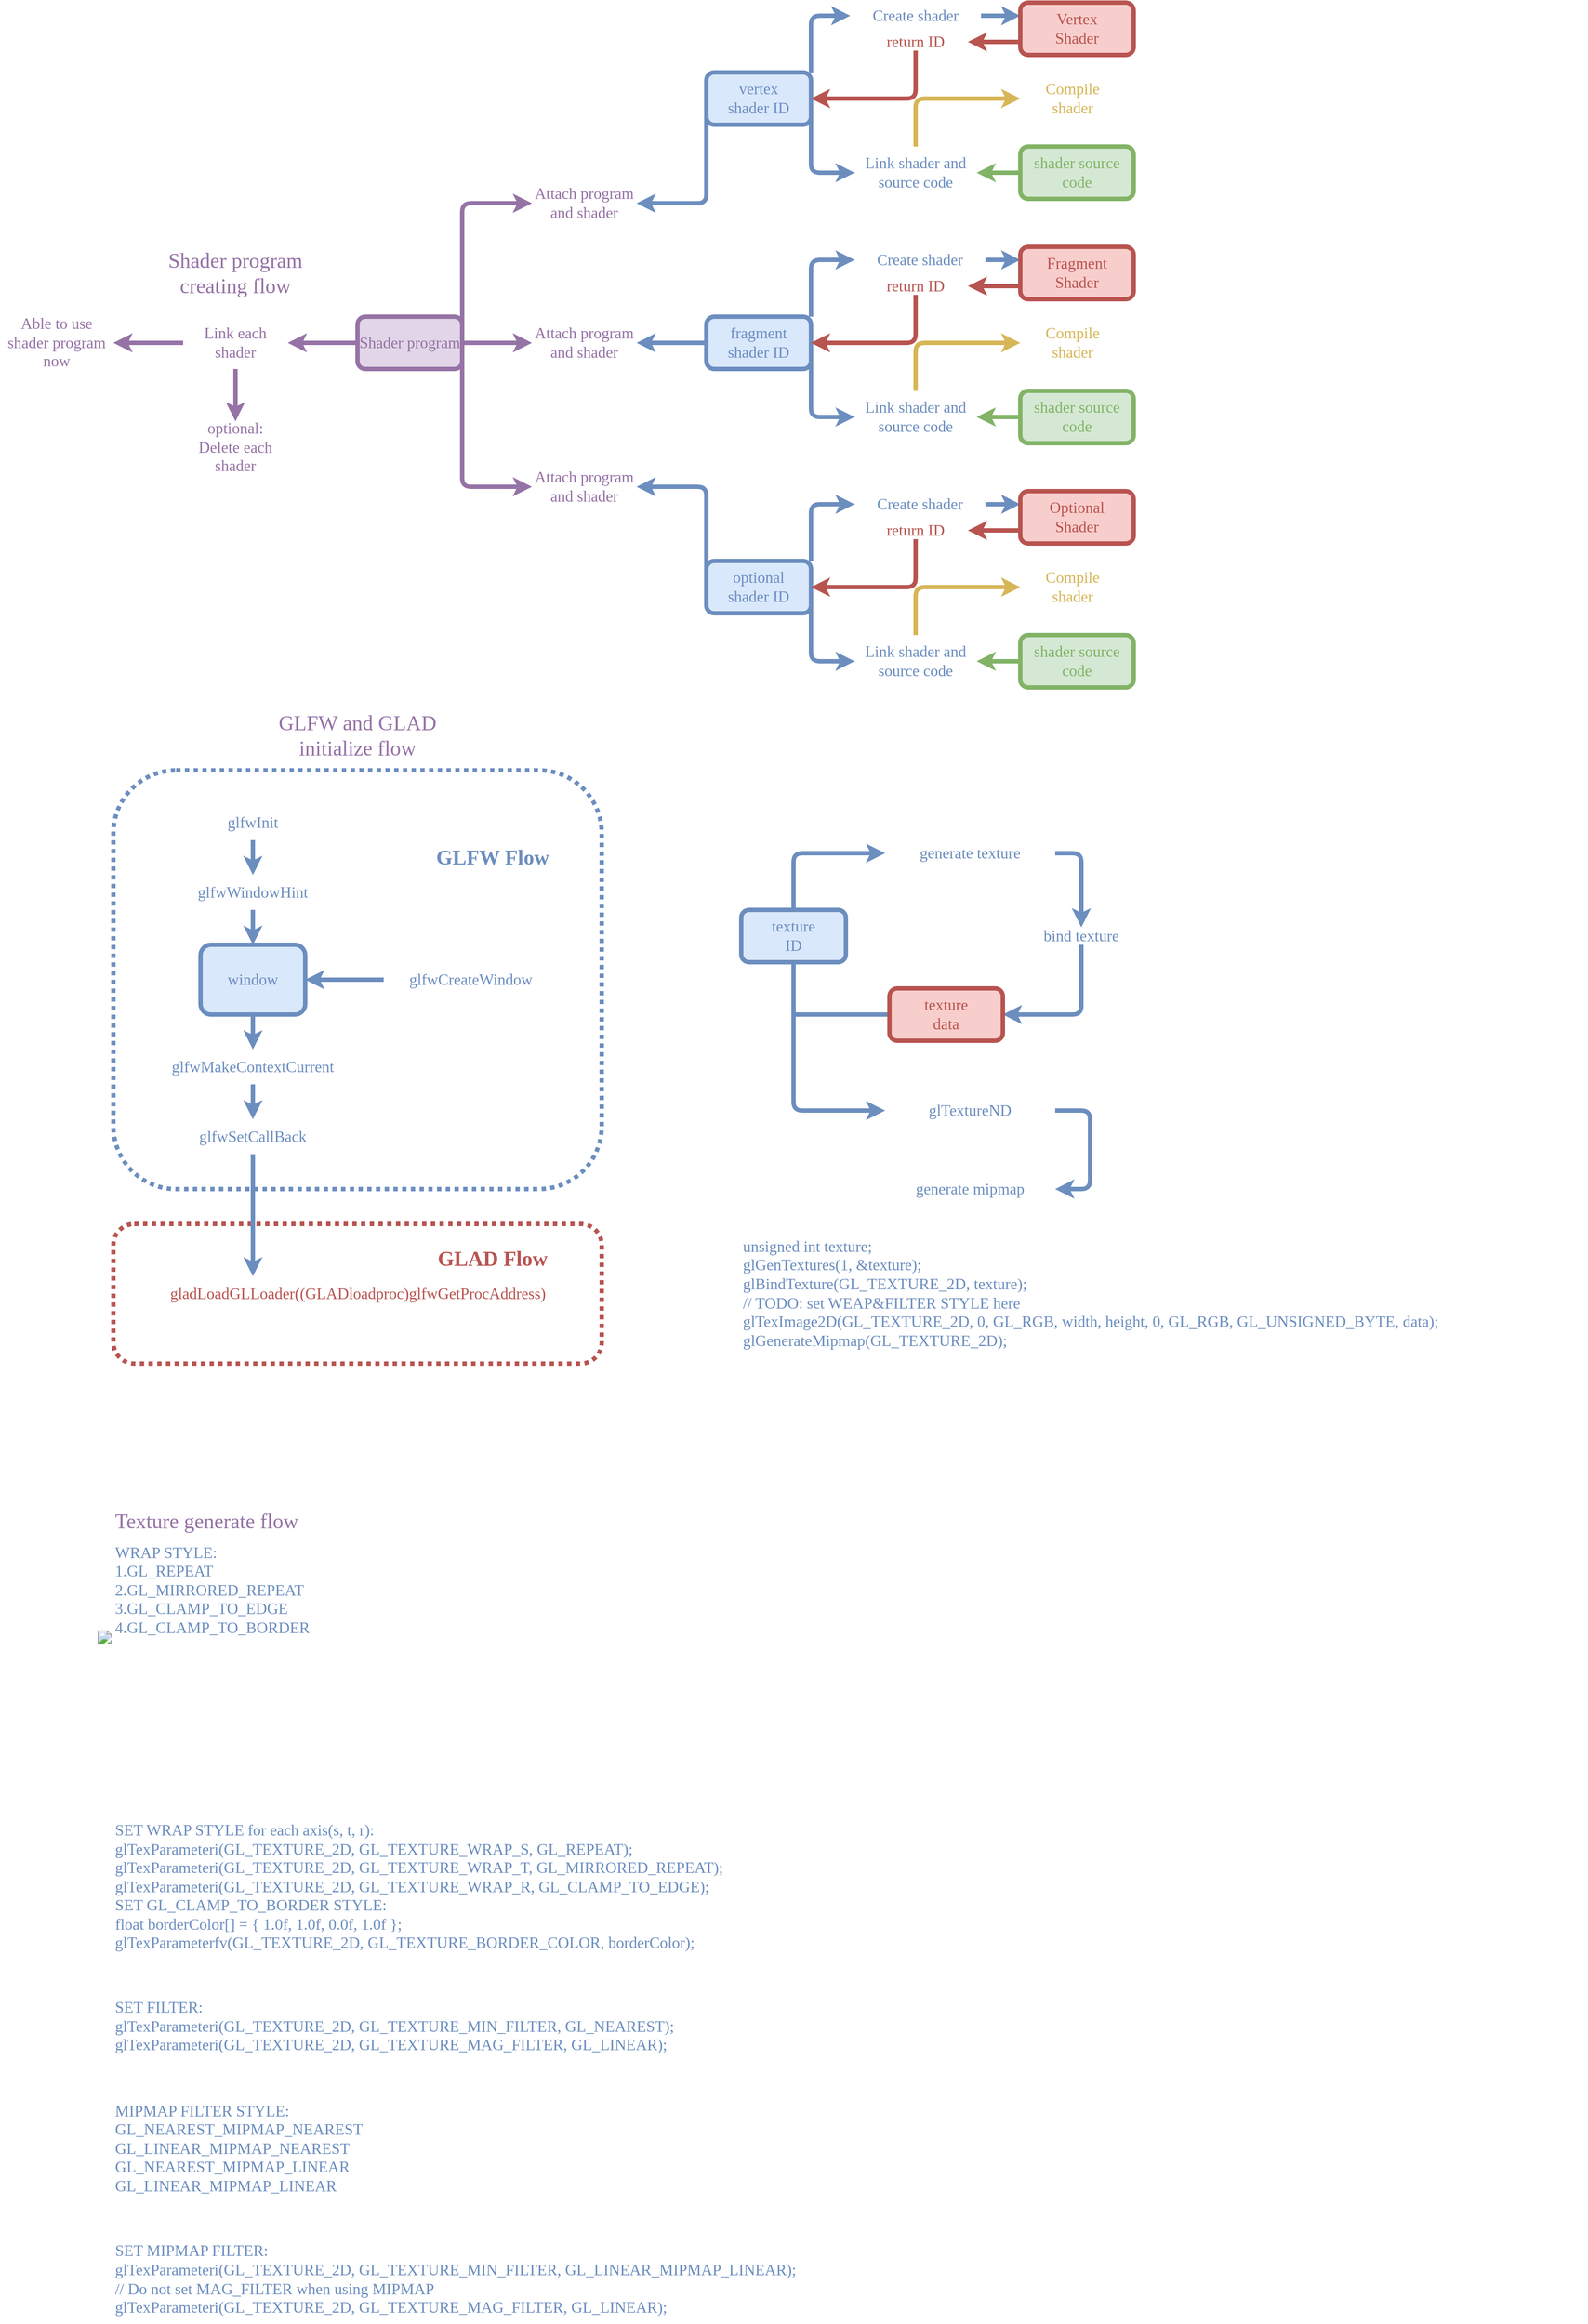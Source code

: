 <mxfile version="14.1.8" type="device" pages="2"><diagram id="wqdgElduQ7rS__PoLov_" name="第 1 页"><mxGraphModel dx="4051" dy="1831" grid="1" gridSize="10" guides="1" tooltips="1" connect="1" arrows="1" fold="1" page="0" pageScale="1" pageWidth="1169" pageHeight="827" math="0" shadow="0"><root><mxCell id="0"/><mxCell id="1" parent="0"/><mxCell id="lEQAUsUgjl5tojR9f2Hk-1" value="&lt;div&gt;&lt;span style=&quot;color: rgb(108 , 142 , 191) ; font-family: &amp;#34;lucida console&amp;#34; ; font-size: 18px&quot;&gt;WRAP STYLE:&lt;/span&gt;&lt;/div&gt;&lt;div&gt;&lt;span style=&quot;color: rgb(108 , 142 , 191) ; font-family: &amp;#34;lucida console&amp;#34; ; font-size: 18px&quot;&gt;1.GL_REPEAT&lt;/span&gt;&lt;/div&gt;&lt;div&gt;&lt;span style=&quot;color: rgb(108 , 142 , 191) ; font-family: &amp;#34;lucida console&amp;#34; ; font-size: 18px&quot;&gt;2.GL_MIRRORED_REPEAT&lt;/span&gt;&lt;/div&gt;&lt;div&gt;&lt;span style=&quot;color: rgb(108 , 142 , 191) ; font-family: &amp;#34;lucida console&amp;#34; ; font-size: 18px&quot;&gt;3.GL_CLAMP_TO_EDGE&lt;/span&gt;&lt;/div&gt;&lt;div&gt;&lt;span style=&quot;color: rgb(108 , 142 , 191) ; font-family: &amp;#34;lucida console&amp;#34; ; font-size: 18px&quot;&gt;4.GL_CLAMP_TO_BORDER&lt;/span&gt;&lt;/div&gt;" style="text;html=1;strokeColor=none;fillColor=none;align=left;verticalAlign=middle;whiteSpace=wrap;rounded=0;" parent="1" vertex="1"><mxGeometry x="-120" y="2080" width="440" height="120" as="geometry"/></mxCell><mxCell id="lEQAUsUgjl5tojR9f2Hk-5" value="&#10;&#10;&lt;img src=&quot;https://learnopengl-cn.github.io/img/01/06/texture_wrapping.png&quot;&gt;&#10;&#10;" style="text;whiteSpace=wrap;html=1;" parent="1" vertex="1"><mxGeometry x="-140" y="2150" height="10" as="geometry"/></mxCell><mxCell id="lEQAUsUgjl5tojR9f2Hk-6" value="&lt;span style=&quot;color: rgb(150 , 115 , 166) ; font-family: &amp;#34;lucida console&amp;#34; ; font-size: 24px ; font-style: normal ; font-weight: 400 ; letter-spacing: normal ; text-align: center ; text-indent: 0px ; text-transform: none ; word-spacing: 0px ; background-color: rgb(255 , 255 , 255) ; display: inline ; float: none&quot;&gt;Texture generate flow&lt;/span&gt;" style="text;whiteSpace=wrap;html=1;" parent="1" vertex="1"><mxGeometry x="-120" y="2040" width="320" height="30" as="geometry"/></mxCell><mxCell id="lEQAUsUgjl5tojR9f2Hk-7" value="&lt;div style=&quot;font-size: 18px&quot;&gt;&lt;span style=&quot;font-family: &amp;#34;lucida console&amp;#34;&quot;&gt;&lt;font color=&quot;#6c8ebf&quot; style=&quot;font-size: 18px&quot;&gt;SET WRAP STYLE for each axis(s, t, r):&lt;/font&gt;&lt;/span&gt;&lt;/div&gt;&lt;div style=&quot;font-size: 18px&quot;&gt;&lt;div style=&quot;font-size: 18px&quot;&gt;&lt;font face=&quot;Lucida Console&quot; color=&quot;#6c8ebf&quot; style=&quot;font-size: 18px&quot;&gt;glTexParameteri(GL_TEXTURE_2D, GL_TEXTURE_WRAP_S, GL_REPEAT);&lt;/font&gt;&lt;/div&gt;&lt;div style=&quot;font-size: 18px&quot;&gt;&lt;font face=&quot;Lucida Console&quot; color=&quot;#6c8ebf&quot; style=&quot;font-size: 18px&quot;&gt;glTexParameteri(GL_TEXTURE_2D, GL_TEXTURE_WRAP_T, GL_MIRRORED_REPEAT);&lt;/font&gt;&lt;/div&gt;&lt;div style=&quot;font-size: 18px&quot;&gt;&lt;font color=&quot;#6c8ebf&quot;&gt;&lt;span style=&quot;font-family: &amp;#34;lucida console&amp;#34;&quot;&gt;glTexParameteri(GL_TEXTURE_2D, GL_TEXTURE_WRAP_R, GL_CLAMP_TO_EDGE);&lt;/span&gt;&lt;font face=&quot;Lucida Console&quot; style=&quot;font-size: 18px&quot;&gt;&lt;br&gt;&lt;/font&gt;&lt;/font&gt;&lt;/div&gt;&lt;div style=&quot;font-size: 18px&quot;&gt;&lt;span style=&quot;color: rgb(108 , 142 , 191) ; font-family: &amp;#34;lucida console&amp;#34;&quot;&gt;SET GL_CLAMP_TO_BORDER STYLE:&lt;/span&gt;&lt;br&gt;&lt;/div&gt;&lt;div&gt;&lt;div&gt;&lt;font face=&quot;Lucida Console&quot; color=&quot;#6c8ebf&quot; style=&quot;font-size: 18px&quot;&gt;&lt;span&gt;float borderColor[] = { 1.0f, 1.0f, 0.0f, 1.0f };&lt;/span&gt;&lt;/font&gt;&lt;/div&gt;&lt;div&gt;&lt;font face=&quot;Lucida Console&quot; color=&quot;#6c8ebf&quot; style=&quot;font-size: 18px&quot;&gt;&lt;span&gt;glTexParameterfv(GL_TEXTURE_2D, GL_TEXTURE_BORDER_COLOR, borderColor);&lt;/span&gt;&lt;/font&gt;&lt;/div&gt;&lt;/div&gt;&lt;/div&gt;" style="text;html=1;strokeColor=none;fillColor=none;align=left;verticalAlign=middle;whiteSpace=wrap;rounded=0;" parent="1" vertex="1"><mxGeometry x="-120" y="2400" width="770" height="160" as="geometry"/></mxCell><mxCell id="1eFQhoKQDROVVz2y5JsX-2" value="&lt;div&gt;&lt;font color=&quot;#6c8ebf&quot; face=&quot;lucida console&quot;&gt;&lt;span style=&quot;font-size: 18px&quot;&gt;SET FILTER:&lt;/span&gt;&lt;/font&gt;&lt;/div&gt;&lt;div&gt;&lt;font color=&quot;#6c8ebf&quot; face=&quot;lucida console&quot;&gt;&lt;span style=&quot;font-size: 18px&quot;&gt;glTexParameteri(GL_TEXTURE_2D, GL_TEXTURE_MIN_FILTER, GL_NEAREST);&lt;/span&gt;&lt;/font&gt;&lt;/div&gt;&lt;div&gt;&lt;span style=&quot;color: rgb(108 , 142 , 191) ; font-family: &amp;#34;lucida console&amp;#34; ; font-size: 18px&quot;&gt;glTexParameteri(GL_TEXTURE_2D, GL_TEXTURE_MAG_FILTER, GL_LINEAR);&lt;/span&gt;&lt;/div&gt;" style="text;html=1;strokeColor=none;fillColor=none;align=left;verticalAlign=middle;whiteSpace=wrap;rounded=0;" vertex="1" parent="1"><mxGeometry x="-120" y="2600" width="770" height="80" as="geometry"/></mxCell><mxCell id="1eFQhoKQDROVVz2y5JsX-3" value="&lt;div&gt;&lt;font color=&quot;#6c8ebf&quot; face=&quot;lucida console&quot;&gt;&lt;span style=&quot;font-size: 18px&quot;&gt;MIPMAP FILTER STYLE:&lt;/span&gt;&lt;/font&gt;&lt;/div&gt;&lt;div&gt;&lt;font color=&quot;#6c8ebf&quot; face=&quot;lucida console&quot;&gt;&lt;span style=&quot;font-size: 18px&quot;&gt;GL_NEAREST_MIPMAP_NEAREST&lt;/span&gt;&lt;/font&gt;&lt;/div&gt;&lt;div&gt;&lt;font color=&quot;#6c8ebf&quot; face=&quot;lucida console&quot;&gt;&lt;span style=&quot;font-size: 18px&quot;&gt;GL_LINEAR_MIPMAP_NEAREST&lt;/span&gt;&lt;/font&gt;&lt;/div&gt;&lt;div&gt;&lt;font color=&quot;#6c8ebf&quot; face=&quot;lucida console&quot;&gt;&lt;span style=&quot;font-size: 18px&quot;&gt;GL_NEAREST_MIPMAP_LINEAR&lt;/span&gt;&lt;/font&gt;&lt;/div&gt;&lt;div&gt;&lt;font color=&quot;#6c8ebf&quot; face=&quot;lucida console&quot;&gt;&lt;span style=&quot;font-size: 18px&quot;&gt;GL_LINEAR_MIPMAP_LINEAR&lt;/span&gt;&lt;/font&gt;&lt;/div&gt;" style="text;html=1;strokeColor=none;fillColor=none;align=left;verticalAlign=middle;whiteSpace=wrap;rounded=0;" vertex="1" parent="1"><mxGeometry x="-120" y="2720" width="770" height="120" as="geometry"/></mxCell><mxCell id="1eFQhoKQDROVVz2y5JsX-4" value="&lt;div&gt;&lt;font color=&quot;#6c8ebf&quot; face=&quot;lucida console&quot;&gt;&lt;span style=&quot;font-size: 18px&quot;&gt;SET MIPMAP FILTER:&lt;/span&gt;&lt;/font&gt;&lt;/div&gt;&lt;div style=&quot;font-size: 18px&quot;&gt;&lt;div&gt;&lt;font style=&quot;font-size: 18px&quot; face=&quot;Lucida Console&quot; color=&quot;#6c8ebf&quot;&gt;glTexParameteri(GL_TEXTURE_2D, GL_TEXTURE_MIN_FILTER, GL_LINEAR_MIPMAP_LINEAR);&lt;/font&gt;&lt;/div&gt;&lt;div&gt;&lt;font style=&quot;font-size: 18px&quot; face=&quot;Lucida Console&quot; color=&quot;#6c8ebf&quot;&gt;// Do not set MAG_FILTER when using MIPMAP&lt;/font&gt;&lt;/div&gt;&lt;div&gt;&lt;font style=&quot;font-size: 18px&quot; face=&quot;Lucida Console&quot; color=&quot;#6c8ebf&quot;&gt;glTexParameteri(GL_TEXTURE_2D, GL_TEXTURE_MAG_FILTER, GL_LINEAR);&lt;/font&gt;&lt;/div&gt;&lt;/div&gt;" style="text;html=1;strokeColor=none;fillColor=none;align=left;verticalAlign=middle;whiteSpace=wrap;rounded=0;" vertex="1" parent="1"><mxGeometry x="-120" y="2880" width="870" height="100" as="geometry"/></mxCell><mxCell id="Hj-sLvmBK27UZJm8Kmrt-1" value="" style="rounded=1;whiteSpace=wrap;html=1;strokeWidth=5;dashed=1;dashPattern=1 1;fillColor=none;strokeColor=#B85450;" vertex="1" parent="1"><mxGeometry x="-120" y="1720" width="560" height="160" as="geometry"/></mxCell><mxCell id="Hj-sLvmBK27UZJm8Kmrt-2" value="" style="rounded=1;whiteSpace=wrap;html=1;strokeWidth=5;fillColor=none;dashed=1;dashPattern=1 1;strokeColor=#6C8EBF;" vertex="1" parent="1"><mxGeometry x="-120" y="1200" width="560" height="480" as="geometry"/></mxCell><mxCell id="Hj-sLvmBK27UZJm8Kmrt-3" value="&lt;font face=&quot;Lucida Console&quot; style=&quot;font-size: 24px&quot; color=&quot;#9673a6&quot;&gt;Shader program creating flow&lt;/font&gt;" style="text;html=1;strokeColor=none;fillColor=none;align=center;verticalAlign=middle;whiteSpace=wrap;rounded=0;" vertex="1" parent="1"><mxGeometry x="-90" y="600" width="220" height="60" as="geometry"/></mxCell><mxCell id="Hj-sLvmBK27UZJm8Kmrt-4" value="&lt;font style=&quot;font-size: 18px&quot; color=&quot;#82b366&quot; face=&quot;Lucida Console&quot;&gt;shader source code&lt;/font&gt;" style="rounded=1;whiteSpace=wrap;html=1;strokeWidth=5;fillColor=#d5e8d4;strokeColor=#82B366;" vertex="1" parent="1"><mxGeometry x="920" y="485" width="130" height="60" as="geometry"/></mxCell><mxCell id="Hj-sLvmBK27UZJm8Kmrt-5" value="&lt;font style=&quot;font-size: 18px&quot; color=&quot;#6c8ebf&quot; face=&quot;Lucida Console&quot;&gt;vertex&lt;br&gt;shader ID&lt;/font&gt;" style="rounded=1;whiteSpace=wrap;html=1;strokeWidth=5;fillColor=#dae8fc;strokeColor=#6C8EBF;" vertex="1" parent="1"><mxGeometry x="560" y="400" width="120" height="60" as="geometry"/></mxCell><mxCell id="Hj-sLvmBK27UZJm8Kmrt-6" value="" style="endArrow=classic;html=1;fillColor=#dae8fc;strokeColor=#6c8ebf;strokeWidth=5;exitX=1;exitY=0.5;exitDx=0;exitDy=0;entryX=0;entryY=0.25;entryDx=0;entryDy=0;" edge="1" parent="1" source="Hj-sLvmBK27UZJm8Kmrt-8" target="Hj-sLvmBK27UZJm8Kmrt-7"><mxGeometry width="50" height="50" relative="1" as="geometry"><mxPoint x="660" y="420" as="sourcePoint"/><mxPoint x="710" y="370" as="targetPoint"/></mxGeometry></mxCell><mxCell id="Hj-sLvmBK27UZJm8Kmrt-7" value="&lt;font style=&quot;font-size: 18px&quot; color=&quot;#b85450&quot; face=&quot;Lucida Console&quot;&gt;Vertex&lt;br&gt;Shader&lt;/font&gt;" style="rounded=1;whiteSpace=wrap;html=1;strokeWidth=5;fillColor=#f8cecc;strokeColor=#B85450;" vertex="1" parent="1"><mxGeometry x="920" y="320" width="130" height="60" as="geometry"/></mxCell><mxCell id="Hj-sLvmBK27UZJm8Kmrt-8" value="&lt;font style=&quot;font-size: 18px&quot; color=&quot;#6c8ebf&quot; face=&quot;Lucida Console&quot;&gt;Create shader&lt;/font&gt;" style="text;html=1;strokeColor=none;fillColor=none;align=center;verticalAlign=middle;whiteSpace=wrap;rounded=0;" vertex="1" parent="1"><mxGeometry x="725" y="325" width="150" height="20" as="geometry"/></mxCell><mxCell id="Hj-sLvmBK27UZJm8Kmrt-9" value="" style="endArrow=classic;html=1;fillColor=#dae8fc;strokeColor=#6c8ebf;strokeWidth=5;exitX=1;exitY=0;exitDx=0;exitDy=0;entryX=0;entryY=0.5;entryDx=0;entryDy=0;edgeStyle=orthogonalEdgeStyle;" edge="1" parent="1" source="Hj-sLvmBK27UZJm8Kmrt-5" target="Hj-sLvmBK27UZJm8Kmrt-8"><mxGeometry width="50" height="50" relative="1" as="geometry"><mxPoint x="680" y="355" as="sourcePoint"/><mxPoint x="880" y="370.0" as="targetPoint"/></mxGeometry></mxCell><mxCell id="Hj-sLvmBK27UZJm8Kmrt-10" value="" style="endArrow=classic;html=1;fillColor=#dae8fc;strokeWidth=5;exitX=0;exitY=0.75;exitDx=0;exitDy=0;entryX=1;entryY=0.5;entryDx=0;entryDy=0;strokeColor=#B85450;" edge="1" parent="1" source="Hj-sLvmBK27UZJm8Kmrt-7" target="Hj-sLvmBK27UZJm8Kmrt-11"><mxGeometry width="50" height="50" relative="1" as="geometry"><mxPoint x="660" y="455" as="sourcePoint"/><mxPoint x="910" y="420" as="targetPoint"/></mxGeometry></mxCell><mxCell id="Hj-sLvmBK27UZJm8Kmrt-11" value="&lt;font style=&quot;font-size: 18px&quot; color=&quot;#b85450&quot; face=&quot;Lucida Console&quot;&gt;return ID&lt;/font&gt;" style="text;html=1;strokeColor=none;fillColor=none;align=center;verticalAlign=middle;whiteSpace=wrap;rounded=0;" vertex="1" parent="1"><mxGeometry x="740" y="355" width="120" height="20" as="geometry"/></mxCell><mxCell id="Hj-sLvmBK27UZJm8Kmrt-12" value="" style="endArrow=classic;html=1;fillColor=#dae8fc;strokeWidth=5;entryX=1;entryY=0.5;entryDx=0;entryDy=0;exitX=0.5;exitY=1;exitDx=0;exitDy=0;strokeColor=#B85450;edgeStyle=orthogonalEdgeStyle;" edge="1" parent="1" source="Hj-sLvmBK27UZJm8Kmrt-11" target="Hj-sLvmBK27UZJm8Kmrt-5"><mxGeometry width="50" height="50" relative="1" as="geometry"><mxPoint x="660" y="440" as="sourcePoint"/><mxPoint x="680" y="385" as="targetPoint"/><Array as="points"><mxPoint x="800" y="430"/></Array></mxGeometry></mxCell><mxCell id="Hj-sLvmBK27UZJm8Kmrt-13" value="" style="endArrow=classic;html=1;strokeWidth=5;strokeColor=#82B366;entryX=1;entryY=0.5;entryDx=0;entryDy=0;exitX=0;exitY=0.5;exitDx=0;exitDy=0;" edge="1" parent="1" source="Hj-sLvmBK27UZJm8Kmrt-4" target="Hj-sLvmBK27UZJm8Kmrt-14"><mxGeometry width="50" height="50" relative="1" as="geometry"><mxPoint x="850" y="530" as="sourcePoint"/><mxPoint x="950" y="460" as="targetPoint"/></mxGeometry></mxCell><mxCell id="Hj-sLvmBK27UZJm8Kmrt-14" value="&lt;font style=&quot;font-size: 18px&quot; color=&quot;#6c8ebf&quot; face=&quot;Lucida Console&quot;&gt;Link shader and source code&lt;/font&gt;" style="text;html=1;strokeColor=none;fillColor=none;align=center;verticalAlign=middle;whiteSpace=wrap;rounded=0;" vertex="1" parent="1"><mxGeometry x="730" y="485" width="140" height="60" as="geometry"/></mxCell><mxCell id="Hj-sLvmBK27UZJm8Kmrt-15" value="" style="endArrow=classic;html=1;fillColor=#dae8fc;strokeColor=#6c8ebf;strokeWidth=5;exitX=1;exitY=0.75;exitDx=0;exitDy=0;edgeStyle=orthogonalEdgeStyle;entryX=0;entryY=0.5;entryDx=0;entryDy=0;" edge="1" parent="1" source="Hj-sLvmBK27UZJm8Kmrt-5" target="Hj-sLvmBK27UZJm8Kmrt-14"><mxGeometry width="50" height="50" relative="1" as="geometry"><mxPoint x="680" y="500" as="sourcePoint"/><mxPoint x="680" y="540" as="targetPoint"/><Array as="points"><mxPoint x="680" y="515"/></Array></mxGeometry></mxCell><mxCell id="Hj-sLvmBK27UZJm8Kmrt-16" value="&lt;font color=&quot;#9673a6&quot; style=&quot;font-size: 18px&quot; face=&quot;Lucida Console&quot;&gt;Shader program&lt;/font&gt;" style="rounded=1;whiteSpace=wrap;html=1;strokeWidth=5;fillColor=#e1d5e7;strokeColor=#9673A6;" vertex="1" parent="1"><mxGeometry x="160" y="680" width="120" height="60" as="geometry"/></mxCell><mxCell id="Hj-sLvmBK27UZJm8Kmrt-17" value="" style="endArrow=classic;html=1;strokeWidth=5;exitX=0.5;exitY=0;exitDx=0;exitDy=0;edgeStyle=orthogonalEdgeStyle;entryX=0;entryY=0.5;entryDx=0;entryDy=0;strokeColor=#D6B656;" edge="1" parent="1" source="Hj-sLvmBK27UZJm8Kmrt-14" target="Hj-sLvmBK27UZJm8Kmrt-44"><mxGeometry width="50" height="50" relative="1" as="geometry"><mxPoint x="730" y="660" as="sourcePoint"/><mxPoint x="840" y="430" as="targetPoint"/></mxGeometry></mxCell><mxCell id="Hj-sLvmBK27UZJm8Kmrt-18" value="&lt;font style=&quot;font-size: 18px&quot; color=&quot;#82b366&quot; face=&quot;Lucida Console&quot;&gt;shader source code&lt;/font&gt;" style="rounded=1;whiteSpace=wrap;html=1;strokeWidth=5;fillColor=#d5e8d4;strokeColor=#82B366;" vertex="1" parent="1"><mxGeometry x="920" y="765" width="130" height="60" as="geometry"/></mxCell><mxCell id="Hj-sLvmBK27UZJm8Kmrt-19" value="&lt;font style=&quot;font-size: 18px&quot; color=&quot;#6c8ebf&quot; face=&quot;Lucida Console&quot;&gt;fragment&lt;br&gt;shader ID&lt;/font&gt;" style="rounded=1;whiteSpace=wrap;html=1;strokeWidth=5;fillColor=#dae8fc;strokeColor=#6C8EBF;" vertex="1" parent="1"><mxGeometry x="560" y="680" width="120" height="60" as="geometry"/></mxCell><mxCell id="Hj-sLvmBK27UZJm8Kmrt-20" value="" style="endArrow=classic;html=1;fillColor=#dae8fc;strokeColor=#6c8ebf;strokeWidth=5;exitX=1;exitY=0.5;exitDx=0;exitDy=0;entryX=0;entryY=0.25;entryDx=0;entryDy=0;" edge="1" parent="1" source="Hj-sLvmBK27UZJm8Kmrt-22" target="Hj-sLvmBK27UZJm8Kmrt-21"><mxGeometry width="50" height="50" relative="1" as="geometry"><mxPoint x="660" y="700" as="sourcePoint"/><mxPoint x="710" y="650" as="targetPoint"/></mxGeometry></mxCell><mxCell id="Hj-sLvmBK27UZJm8Kmrt-21" value="&lt;font style=&quot;font-size: 18px&quot; color=&quot;#b85450&quot; face=&quot;Lucida Console&quot;&gt;Fragment&lt;br&gt;Shader&lt;/font&gt;" style="rounded=1;whiteSpace=wrap;html=1;strokeWidth=5;fillColor=#f8cecc;strokeColor=#B85450;" vertex="1" parent="1"><mxGeometry x="920" y="600" width="130" height="60" as="geometry"/></mxCell><mxCell id="Hj-sLvmBK27UZJm8Kmrt-22" value="&lt;font style=&quot;font-size: 18px&quot; color=&quot;#6c8ebf&quot; face=&quot;Lucida Console&quot;&gt;Create shader&lt;/font&gt;" style="text;html=1;strokeColor=none;fillColor=none;align=center;verticalAlign=middle;whiteSpace=wrap;rounded=0;" vertex="1" parent="1"><mxGeometry x="730" y="605" width="150" height="20" as="geometry"/></mxCell><mxCell id="Hj-sLvmBK27UZJm8Kmrt-23" value="" style="endArrow=classic;html=1;fillColor=#dae8fc;strokeColor=#6c8ebf;strokeWidth=5;exitX=1;exitY=0;exitDx=0;exitDy=0;entryX=0;entryY=0.5;entryDx=0;entryDy=0;edgeStyle=orthogonalEdgeStyle;" edge="1" parent="1" source="Hj-sLvmBK27UZJm8Kmrt-19" target="Hj-sLvmBK27UZJm8Kmrt-22"><mxGeometry width="50" height="50" relative="1" as="geometry"><mxPoint x="680" y="635" as="sourcePoint"/><mxPoint x="880" y="650.0" as="targetPoint"/></mxGeometry></mxCell><mxCell id="Hj-sLvmBK27UZJm8Kmrt-24" value="" style="endArrow=classic;html=1;fillColor=#dae8fc;strokeWidth=5;exitX=0;exitY=0.75;exitDx=0;exitDy=0;entryX=1;entryY=0.5;entryDx=0;entryDy=0;strokeColor=#B85450;" edge="1" parent="1" source="Hj-sLvmBK27UZJm8Kmrt-21" target="Hj-sLvmBK27UZJm8Kmrt-25"><mxGeometry width="50" height="50" relative="1" as="geometry"><mxPoint x="660" y="735" as="sourcePoint"/><mxPoint x="910" y="700" as="targetPoint"/></mxGeometry></mxCell><mxCell id="Hj-sLvmBK27UZJm8Kmrt-25" value="&lt;font style=&quot;font-size: 18px&quot; color=&quot;#b85450&quot; face=&quot;Lucida Console&quot;&gt;return ID&lt;/font&gt;" style="text;html=1;strokeColor=none;fillColor=none;align=center;verticalAlign=middle;whiteSpace=wrap;rounded=0;" vertex="1" parent="1"><mxGeometry x="740" y="635" width="120" height="20" as="geometry"/></mxCell><mxCell id="Hj-sLvmBK27UZJm8Kmrt-26" value="" style="endArrow=classic;html=1;fillColor=#dae8fc;strokeWidth=5;entryX=1;entryY=0.5;entryDx=0;entryDy=0;strokeColor=#B85450;edgeStyle=orthogonalEdgeStyle;exitX=0.5;exitY=1;exitDx=0;exitDy=0;" edge="1" parent="1" source="Hj-sLvmBK27UZJm8Kmrt-25" target="Hj-sLvmBK27UZJm8Kmrt-19"><mxGeometry width="50" height="50" relative="1" as="geometry"><mxPoint x="760" y="680" as="sourcePoint"/><mxPoint x="680" y="665" as="targetPoint"/><Array as="points"><mxPoint x="800" y="710"/></Array></mxGeometry></mxCell><mxCell id="Hj-sLvmBK27UZJm8Kmrt-27" value="" style="endArrow=classic;html=1;strokeWidth=5;strokeColor=#82B366;entryX=1;entryY=0.5;entryDx=0;entryDy=0;exitX=0;exitY=0.5;exitDx=0;exitDy=0;" edge="1" parent="1" source="Hj-sLvmBK27UZJm8Kmrt-18" target="Hj-sLvmBK27UZJm8Kmrt-28"><mxGeometry width="50" height="50" relative="1" as="geometry"><mxPoint x="850" y="810" as="sourcePoint"/><mxPoint x="950" y="740" as="targetPoint"/></mxGeometry></mxCell><mxCell id="Hj-sLvmBK27UZJm8Kmrt-28" value="&lt;font style=&quot;font-size: 18px&quot; color=&quot;#6c8ebf&quot; face=&quot;Lucida Console&quot;&gt;Link shader and source code&lt;/font&gt;" style="text;html=1;strokeColor=none;fillColor=none;align=center;verticalAlign=middle;whiteSpace=wrap;rounded=0;" vertex="1" parent="1"><mxGeometry x="730" y="765" width="140" height="60" as="geometry"/></mxCell><mxCell id="Hj-sLvmBK27UZJm8Kmrt-29" value="" style="endArrow=classic;html=1;fillColor=#dae8fc;strokeColor=#6c8ebf;strokeWidth=5;exitX=1;exitY=0.75;exitDx=0;exitDy=0;edgeStyle=orthogonalEdgeStyle;entryX=0;entryY=0.5;entryDx=0;entryDy=0;" edge="1" parent="1" source="Hj-sLvmBK27UZJm8Kmrt-19" target="Hj-sLvmBK27UZJm8Kmrt-28"><mxGeometry width="50" height="50" relative="1" as="geometry"><mxPoint x="680" y="780" as="sourcePoint"/><mxPoint x="680" y="820" as="targetPoint"/><Array as="points"><mxPoint x="680" y="795"/></Array></mxGeometry></mxCell><mxCell id="Hj-sLvmBK27UZJm8Kmrt-30" value="" style="endArrow=classic;html=1;strokeWidth=5;exitX=0.5;exitY=0;exitDx=0;exitDy=0;strokeColor=#D6B656;edgeStyle=orthogonalEdgeStyle;entryX=0;entryY=0.5;entryDx=0;entryDy=0;" edge="1" parent="1" source="Hj-sLvmBK27UZJm8Kmrt-28" target="Hj-sLvmBK27UZJm8Kmrt-45"><mxGeometry width="50" height="50" relative="1" as="geometry"><mxPoint x="730" y="940" as="sourcePoint"/><mxPoint x="840" y="710" as="targetPoint"/></mxGeometry></mxCell><mxCell id="Hj-sLvmBK27UZJm8Kmrt-31" value="&lt;font style=&quot;font-size: 18px&quot; color=&quot;#82b366&quot; face=&quot;Lucida Console&quot;&gt;shader source code&lt;/font&gt;" style="rounded=1;whiteSpace=wrap;html=1;strokeWidth=5;fillColor=#d5e8d4;strokeColor=#82B366;" vertex="1" parent="1"><mxGeometry x="920" y="1045" width="130" height="60" as="geometry"/></mxCell><mxCell id="Hj-sLvmBK27UZJm8Kmrt-32" value="&lt;font style=&quot;font-size: 18px&quot; color=&quot;#6c8ebf&quot; face=&quot;Lucida Console&quot;&gt;optional&lt;br&gt;shader ID&lt;/font&gt;" style="rounded=1;whiteSpace=wrap;html=1;strokeWidth=5;fillColor=#dae8fc;strokeColor=#6C8EBF;" vertex="1" parent="1"><mxGeometry x="560" y="960" width="120" height="60" as="geometry"/></mxCell><mxCell id="Hj-sLvmBK27UZJm8Kmrt-33" value="" style="endArrow=classic;html=1;fillColor=#dae8fc;strokeColor=#6c8ebf;strokeWidth=5;exitX=1;exitY=0.5;exitDx=0;exitDy=0;entryX=0;entryY=0.25;entryDx=0;entryDy=0;" edge="1" parent="1" source="Hj-sLvmBK27UZJm8Kmrt-35" target="Hj-sLvmBK27UZJm8Kmrt-34"><mxGeometry width="50" height="50" relative="1" as="geometry"><mxPoint x="660" y="980" as="sourcePoint"/><mxPoint x="710" y="930" as="targetPoint"/></mxGeometry></mxCell><mxCell id="Hj-sLvmBK27UZJm8Kmrt-34" value="&lt;font style=&quot;font-size: 18px&quot; color=&quot;#b85450&quot; face=&quot;Lucida Console&quot;&gt;Optional&lt;br&gt;Shader&lt;/font&gt;" style="rounded=1;whiteSpace=wrap;html=1;strokeWidth=5;fillColor=#f8cecc;strokeColor=#B85450;" vertex="1" parent="1"><mxGeometry x="920" y="880" width="130" height="60" as="geometry"/></mxCell><mxCell id="Hj-sLvmBK27UZJm8Kmrt-35" value="&lt;font style=&quot;font-size: 18px&quot; color=&quot;#6c8ebf&quot; face=&quot;Lucida Console&quot;&gt;Create shader&lt;/font&gt;" style="text;html=1;strokeColor=none;fillColor=none;align=center;verticalAlign=middle;whiteSpace=wrap;rounded=0;" vertex="1" parent="1"><mxGeometry x="730" y="885" width="150" height="20" as="geometry"/></mxCell><mxCell id="Hj-sLvmBK27UZJm8Kmrt-36" value="" style="endArrow=classic;html=1;fillColor=#dae8fc;strokeColor=#6c8ebf;strokeWidth=5;exitX=1;exitY=0;exitDx=0;exitDy=0;entryX=0;entryY=0.5;entryDx=0;entryDy=0;edgeStyle=orthogonalEdgeStyle;" edge="1" parent="1" source="Hj-sLvmBK27UZJm8Kmrt-32" target="Hj-sLvmBK27UZJm8Kmrt-35"><mxGeometry width="50" height="50" relative="1" as="geometry"><mxPoint x="680" y="915" as="sourcePoint"/><mxPoint x="880" y="930.0" as="targetPoint"/></mxGeometry></mxCell><mxCell id="Hj-sLvmBK27UZJm8Kmrt-37" value="" style="endArrow=classic;html=1;fillColor=#dae8fc;strokeWidth=5;exitX=0;exitY=0.75;exitDx=0;exitDy=0;entryX=1;entryY=0.5;entryDx=0;entryDy=0;strokeColor=#B85450;" edge="1" parent="1" source="Hj-sLvmBK27UZJm8Kmrt-34" target="Hj-sLvmBK27UZJm8Kmrt-38"><mxGeometry width="50" height="50" relative="1" as="geometry"><mxPoint x="660" y="1015" as="sourcePoint"/><mxPoint x="910" y="980" as="targetPoint"/></mxGeometry></mxCell><mxCell id="Hj-sLvmBK27UZJm8Kmrt-38" value="&lt;font style=&quot;font-size: 18px&quot; color=&quot;#b85450&quot; face=&quot;Lucida Console&quot;&gt;return ID&lt;/font&gt;" style="text;html=1;strokeColor=none;fillColor=none;align=center;verticalAlign=middle;whiteSpace=wrap;rounded=0;" vertex="1" parent="1"><mxGeometry x="740" y="915" width="120" height="20" as="geometry"/></mxCell><mxCell id="Hj-sLvmBK27UZJm8Kmrt-39" value="" style="endArrow=classic;html=1;fillColor=#dae8fc;strokeWidth=5;entryX=1;entryY=0.5;entryDx=0;entryDy=0;exitX=0.5;exitY=1;exitDx=0;exitDy=0;strokeColor=#B85450;edgeStyle=orthogonalEdgeStyle;" edge="1" parent="1" source="Hj-sLvmBK27UZJm8Kmrt-38" target="Hj-sLvmBK27UZJm8Kmrt-32"><mxGeometry width="50" height="50" relative="1" as="geometry"><mxPoint x="660" y="1000" as="sourcePoint"/><mxPoint x="680" y="945" as="targetPoint"/><Array as="points"><mxPoint x="800" y="990"/></Array></mxGeometry></mxCell><mxCell id="Hj-sLvmBK27UZJm8Kmrt-40" value="" style="endArrow=classic;html=1;strokeWidth=5;strokeColor=#82B366;entryX=1;entryY=0.5;entryDx=0;entryDy=0;exitX=0;exitY=0.5;exitDx=0;exitDy=0;" edge="1" parent="1" source="Hj-sLvmBK27UZJm8Kmrt-31" target="Hj-sLvmBK27UZJm8Kmrt-41"><mxGeometry width="50" height="50" relative="1" as="geometry"><mxPoint x="850" y="1090" as="sourcePoint"/><mxPoint x="950" y="1020" as="targetPoint"/></mxGeometry></mxCell><mxCell id="Hj-sLvmBK27UZJm8Kmrt-41" value="&lt;font style=&quot;font-size: 18px&quot; color=&quot;#6c8ebf&quot; face=&quot;Lucida Console&quot;&gt;Link shader and source code&lt;/font&gt;" style="text;html=1;strokeColor=none;fillColor=none;align=center;verticalAlign=middle;whiteSpace=wrap;rounded=0;" vertex="1" parent="1"><mxGeometry x="730" y="1045" width="140" height="60" as="geometry"/></mxCell><mxCell id="Hj-sLvmBK27UZJm8Kmrt-42" value="" style="endArrow=classic;html=1;fillColor=#dae8fc;strokeColor=#6c8ebf;strokeWidth=5;exitX=1;exitY=0.75;exitDx=0;exitDy=0;edgeStyle=orthogonalEdgeStyle;entryX=0;entryY=0.5;entryDx=0;entryDy=0;" edge="1" parent="1" source="Hj-sLvmBK27UZJm8Kmrt-32" target="Hj-sLvmBK27UZJm8Kmrt-41"><mxGeometry width="50" height="50" relative="1" as="geometry"><mxPoint x="680" y="1060" as="sourcePoint"/><mxPoint x="680" y="1110" as="targetPoint"/><Array as="points"><mxPoint x="680" y="1075"/></Array></mxGeometry></mxCell><mxCell id="Hj-sLvmBK27UZJm8Kmrt-43" value="" style="endArrow=classic;html=1;strokeWidth=5;exitX=0.5;exitY=0;exitDx=0;exitDy=0;strokeColor=#D6B656;edgeStyle=orthogonalEdgeStyle;entryX=0;entryY=0.5;entryDx=0;entryDy=0;" edge="1" parent="1" source="Hj-sLvmBK27UZJm8Kmrt-41" target="Hj-sLvmBK27UZJm8Kmrt-46"><mxGeometry width="50" height="50" relative="1" as="geometry"><mxPoint x="730" y="1220" as="sourcePoint"/><mxPoint x="870" y="980" as="targetPoint"/></mxGeometry></mxCell><mxCell id="Hj-sLvmBK27UZJm8Kmrt-44" value="&lt;font style=&quot;font-size: 18px&quot; color=&quot;#d6b656&quot;&gt;&lt;font face=&quot;Lucida Console&quot;&gt;Compile&lt;br&gt;shader&lt;/font&gt;&lt;br&gt;&lt;/font&gt;" style="text;html=1;strokeColor=none;fillColor=none;align=center;verticalAlign=middle;whiteSpace=wrap;rounded=0;" vertex="1" parent="1"><mxGeometry x="920" y="400" width="120" height="60" as="geometry"/></mxCell><mxCell id="Hj-sLvmBK27UZJm8Kmrt-45" value="&lt;font style=&quot;font-size: 18px&quot; color=&quot;#d6b656&quot;&gt;&lt;font face=&quot;Lucida Console&quot;&gt;Compile&lt;br&gt;shader&lt;/font&gt;&lt;br&gt;&lt;/font&gt;" style="text;html=1;strokeColor=none;fillColor=none;align=center;verticalAlign=middle;whiteSpace=wrap;rounded=0;" vertex="1" parent="1"><mxGeometry x="920" y="680" width="120" height="60" as="geometry"/></mxCell><mxCell id="Hj-sLvmBK27UZJm8Kmrt-46" value="&lt;font style=&quot;font-size: 18px&quot; color=&quot;#d6b656&quot;&gt;&lt;font face=&quot;Lucida Console&quot;&gt;Compile&lt;br&gt;shader&lt;/font&gt;&lt;br&gt;&lt;/font&gt;" style="text;html=1;strokeColor=none;fillColor=none;align=center;verticalAlign=middle;whiteSpace=wrap;rounded=0;" vertex="1" parent="1"><mxGeometry x="920" y="960" width="120" height="60" as="geometry"/></mxCell><mxCell id="Hj-sLvmBK27UZJm8Kmrt-47" value="&lt;font style=&quot;font-size: 18px&quot; color=&quot;#9673a6&quot; face=&quot;Lucida Console&quot;&gt;Attach program and shader&lt;/font&gt;" style="text;html=1;strokeColor=none;fillColor=none;align=center;verticalAlign=middle;whiteSpace=wrap;rounded=0;" vertex="1" parent="1"><mxGeometry x="360" y="680" width="120" height="60" as="geometry"/></mxCell><mxCell id="Hj-sLvmBK27UZJm8Kmrt-48" value="&lt;font style=&quot;font-size: 18px&quot; color=&quot;#9673a6&quot; face=&quot;Lucida Console&quot;&gt;Attach program and shader&lt;/font&gt;" style="text;html=1;strokeColor=none;fillColor=none;align=center;verticalAlign=middle;whiteSpace=wrap;rounded=0;" vertex="1" parent="1"><mxGeometry x="360" y="520" width="120" height="60" as="geometry"/></mxCell><mxCell id="Hj-sLvmBK27UZJm8Kmrt-49" value="&lt;font style=&quot;font-size: 18px&quot; color=&quot;#9673a6&quot; face=&quot;Lucida Console&quot;&gt;Attach program and shader&lt;/font&gt;" style="text;html=1;strokeColor=none;fillColor=none;align=center;verticalAlign=middle;whiteSpace=wrap;rounded=0;" vertex="1" parent="1"><mxGeometry x="360" y="845" width="120" height="60" as="geometry"/></mxCell><mxCell id="Hj-sLvmBK27UZJm8Kmrt-50" value="" style="endArrow=classic;html=1;strokeWidth=5;entryX=0;entryY=0.5;entryDx=0;entryDy=0;exitX=1;exitY=0.5;exitDx=0;exitDy=0;strokeColor=#9673A6;" edge="1" parent="1" source="Hj-sLvmBK27UZJm8Kmrt-16" target="Hj-sLvmBK27UZJm8Kmrt-47"><mxGeometry width="50" height="50" relative="1" as="geometry"><mxPoint x="590" y="720" as="sourcePoint"/><mxPoint x="640" y="670" as="targetPoint"/></mxGeometry></mxCell><mxCell id="Hj-sLvmBK27UZJm8Kmrt-51" value="" style="endArrow=classic;html=1;strokeColor=#9673A6;strokeWidth=5;entryX=0;entryY=0.5;entryDx=0;entryDy=0;exitX=1;exitY=0.25;exitDx=0;exitDy=0;edgeStyle=orthogonalEdgeStyle;" edge="1" parent="1" source="Hj-sLvmBK27UZJm8Kmrt-16" target="Hj-sLvmBK27UZJm8Kmrt-48"><mxGeometry width="50" height="50" relative="1" as="geometry"><mxPoint x="590" y="720" as="sourcePoint"/><mxPoint x="640" y="670" as="targetPoint"/><Array as="points"><mxPoint x="280" y="550"/></Array></mxGeometry></mxCell><mxCell id="Hj-sLvmBK27UZJm8Kmrt-52" value="" style="endArrow=classic;html=1;strokeColor=#9673A6;strokeWidth=5;entryX=0;entryY=0.5;entryDx=0;entryDy=0;exitX=1;exitY=0.75;exitDx=0;exitDy=0;edgeStyle=orthogonalEdgeStyle;" edge="1" parent="1" source="Hj-sLvmBK27UZJm8Kmrt-16" target="Hj-sLvmBK27UZJm8Kmrt-49"><mxGeometry width="50" height="50" relative="1" as="geometry"><mxPoint x="290" y="705.0" as="sourcePoint"/><mxPoint x="370" y="560.0" as="targetPoint"/><Array as="points"><mxPoint x="280" y="875"/></Array></mxGeometry></mxCell><mxCell id="Hj-sLvmBK27UZJm8Kmrt-53" value="" style="endArrow=classic;html=1;strokeWidth=5;exitX=0;exitY=0.5;exitDx=0;exitDy=0;entryX=1;entryY=0.5;entryDx=0;entryDy=0;strokeColor=#6C8EBF;edgeStyle=orthogonalEdgeStyle;" edge="1" parent="1" source="Hj-sLvmBK27UZJm8Kmrt-5" target="Hj-sLvmBK27UZJm8Kmrt-48"><mxGeometry width="50" height="50" relative="1" as="geometry"><mxPoint x="290" y="705.0" as="sourcePoint"/><mxPoint x="570" y="550" as="targetPoint"/><Array as="points"><mxPoint x="560" y="550"/></Array></mxGeometry></mxCell><mxCell id="Hj-sLvmBK27UZJm8Kmrt-54" value="" style="endArrow=classic;html=1;strokeWidth=5;exitX=0;exitY=0.5;exitDx=0;exitDy=0;entryX=1;entryY=0.5;entryDx=0;entryDy=0;strokeColor=#6C8EBF;edgeStyle=orthogonalEdgeStyle;" edge="1" parent="1" source="Hj-sLvmBK27UZJm8Kmrt-32" target="Hj-sLvmBK27UZJm8Kmrt-49"><mxGeometry width="50" height="50" relative="1" as="geometry"><mxPoint x="570" y="440" as="sourcePoint"/><mxPoint x="490" y="560.0" as="targetPoint"/><Array as="points"><mxPoint x="560" y="875"/></Array></mxGeometry></mxCell><mxCell id="Hj-sLvmBK27UZJm8Kmrt-55" value="" style="endArrow=classic;html=1;strokeWidth=5;exitX=0;exitY=0.5;exitDx=0;exitDy=0;entryX=1;entryY=0.5;entryDx=0;entryDy=0;strokeColor=#6C8EBF;" edge="1" parent="1" source="Hj-sLvmBK27UZJm8Kmrt-19" target="Hj-sLvmBK27UZJm8Kmrt-47"><mxGeometry width="50" height="50" relative="1" as="geometry"><mxPoint x="580" y="450" as="sourcePoint"/><mxPoint x="500" y="570.0" as="targetPoint"/></mxGeometry></mxCell><mxCell id="Hj-sLvmBK27UZJm8Kmrt-56" value="" style="endArrow=classic;html=1;strokeWidth=5;exitX=0;exitY=0.5;exitDx=0;exitDy=0;strokeColor=#9673A6;entryX=1;entryY=0.5;entryDx=0;entryDy=0;" edge="1" parent="1" source="Hj-sLvmBK27UZJm8Kmrt-16" target="Hj-sLvmBK27UZJm8Kmrt-57"><mxGeometry width="50" height="50" relative="1" as="geometry"><mxPoint x="290" y="720.0" as="sourcePoint"/><mxPoint x="80" y="710" as="targetPoint"/></mxGeometry></mxCell><mxCell id="Hj-sLvmBK27UZJm8Kmrt-57" value="&lt;font style=&quot;font-size: 18px&quot; color=&quot;#9673a6&quot;&gt;&lt;font face=&quot;Lucida Console&quot;&gt;Link each shader&lt;/font&gt;&lt;br&gt;&lt;/font&gt;" style="text;html=1;strokeColor=none;fillColor=none;align=center;verticalAlign=middle;whiteSpace=wrap;rounded=0;" vertex="1" parent="1"><mxGeometry x="-40" y="680" width="120" height="60" as="geometry"/></mxCell><mxCell id="Hj-sLvmBK27UZJm8Kmrt-58" value="" style="endArrow=classic;html=1;strokeWidth=5;exitX=0.5;exitY=1;exitDx=0;exitDy=0;strokeColor=#9673A6;entryX=0.5;entryY=0;entryDx=0;entryDy=0;" edge="1" parent="1" source="Hj-sLvmBK27UZJm8Kmrt-57" target="Hj-sLvmBK27UZJm8Kmrt-59"><mxGeometry width="50" height="50" relative="1" as="geometry"><mxPoint x="170" y="720" as="sourcePoint"/><mxPoint x="100" y="770" as="targetPoint"/></mxGeometry></mxCell><mxCell id="Hj-sLvmBK27UZJm8Kmrt-59" value="&lt;font style=&quot;font-size: 18px&quot; color=&quot;#9673a6&quot;&gt;&lt;font face=&quot;Lucida Console&quot;&gt;optional:&lt;br&gt;Delete each shader&lt;/font&gt;&lt;br&gt;&lt;/font&gt;" style="text;html=1;strokeColor=none;fillColor=none;align=center;verticalAlign=middle;whiteSpace=wrap;rounded=0;" vertex="1" parent="1"><mxGeometry x="-45" y="800" width="130" height="60" as="geometry"/></mxCell><mxCell id="Hj-sLvmBK27UZJm8Kmrt-60" value="&lt;font style=&quot;font-size: 18px&quot; color=&quot;#9673a6&quot;&gt;&lt;font face=&quot;Lucida Console&quot;&gt;Able to use shader program now&lt;/font&gt;&lt;br&gt;&lt;/font&gt;" style="text;html=1;strokeColor=none;fillColor=none;align=center;verticalAlign=middle;whiteSpace=wrap;rounded=0;" vertex="1" parent="1"><mxGeometry x="-250" y="680" width="130" height="60" as="geometry"/></mxCell><mxCell id="Hj-sLvmBK27UZJm8Kmrt-61" value="" style="endArrow=classic;html=1;strokeWidth=5;exitX=0;exitY=0.5;exitDx=0;exitDy=0;strokeColor=#9673A6;entryX=1;entryY=0.5;entryDx=0;entryDy=0;" edge="1" parent="1" source="Hj-sLvmBK27UZJm8Kmrt-57" target="Hj-sLvmBK27UZJm8Kmrt-60"><mxGeometry width="50" height="50" relative="1" as="geometry"><mxPoint x="170" y="720" as="sourcePoint"/><mxPoint x="90" y="720" as="targetPoint"/></mxGeometry></mxCell><mxCell id="Hj-sLvmBK27UZJm8Kmrt-62" value="&lt;font face=&quot;Lucida Console&quot; style=&quot;font-size: 24px&quot; color=&quot;#9673a6&quot;&gt;GLFW and GLAD&lt;br&gt;initialize flow&lt;br&gt;&lt;/font&gt;" style="text;html=1;strokeColor=none;fillColor=none;align=center;verticalAlign=middle;whiteSpace=wrap;rounded=0;" vertex="1" parent="1"><mxGeometry x="50" y="1130" width="220" height="60" as="geometry"/></mxCell><mxCell id="Hj-sLvmBK27UZJm8Kmrt-63" value="&lt;font style=&quot;font-size: 18px&quot;&gt;&lt;font color=&quot;#6c8ebf&quot; face=&quot;Lucida Console&quot;&gt;glfwInit&lt;/font&gt;&lt;br&gt;&lt;/font&gt;" style="text;html=1;strokeColor=none;fillColor=none;align=center;verticalAlign=middle;whiteSpace=wrap;rounded=0;" vertex="1" parent="1"><mxGeometry x="-25" y="1240" width="130" height="40" as="geometry"/></mxCell><mxCell id="Hj-sLvmBK27UZJm8Kmrt-64" value="&lt;font style=&quot;font-size: 18px&quot;&gt;&lt;font color=&quot;#6c8ebf&quot; face=&quot;Lucida Console&quot;&gt;glfwWindowHint&lt;/font&gt;&lt;br&gt;&lt;/font&gt;" style="text;html=1;strokeColor=none;fillColor=none;align=center;verticalAlign=middle;whiteSpace=wrap;rounded=0;" vertex="1" parent="1"><mxGeometry x="-40" y="1320" width="160" height="40" as="geometry"/></mxCell><mxCell id="Hj-sLvmBK27UZJm8Kmrt-65" value="&lt;font style=&quot;font-size: 18px&quot;&gt;&lt;font color=&quot;#6c8ebf&quot; face=&quot;Lucida Console&quot;&gt;glfwCreateWindow&lt;/font&gt;&lt;br&gt;&lt;/font&gt;" style="text;html=1;strokeColor=none;fillColor=none;align=center;verticalAlign=middle;whiteSpace=wrap;rounded=0;" vertex="1" parent="1"><mxGeometry x="190" y="1420" width="200" height="40" as="geometry"/></mxCell><mxCell id="Hj-sLvmBK27UZJm8Kmrt-66" value="&lt;font face=&quot;Lucida Console&quot; style=&quot;font-size: 18px&quot; color=&quot;#6c8ebf&quot;&gt;window&lt;/font&gt;" style="rounded=1;whiteSpace=wrap;html=1;strokeWidth=5;fillColor=#dae8fc;strokeColor=#6C8EBF;" vertex="1" parent="1"><mxGeometry x="-20" y="1400" width="120" height="80" as="geometry"/></mxCell><mxCell id="Hj-sLvmBK27UZJm8Kmrt-67" value="" style="endArrow=classic;html=1;strokeColor=#6C8EBF;strokeWidth=5;entryX=1;entryY=0.5;entryDx=0;entryDy=0;exitX=0;exitY=0.5;exitDx=0;exitDy=0;" edge="1" parent="1" source="Hj-sLvmBK27UZJm8Kmrt-65" target="Hj-sLvmBK27UZJm8Kmrt-66"><mxGeometry width="50" height="50" relative="1" as="geometry"><mxPoint x="220" y="1440" as="sourcePoint"/><mxPoint x="270" y="1390" as="targetPoint"/></mxGeometry></mxCell><mxCell id="Hj-sLvmBK27UZJm8Kmrt-68" value="&lt;font style=&quot;font-size: 18px&quot;&gt;&lt;font color=&quot;#6c8ebf&quot; face=&quot;Lucida Console&quot;&gt;glfwMakeContextCurrent&lt;/font&gt;&lt;br&gt;&lt;/font&gt;" style="text;html=1;strokeColor=none;fillColor=none;align=center;verticalAlign=middle;whiteSpace=wrap;rounded=0;" vertex="1" parent="1"><mxGeometry x="-80" y="1520" width="240" height="40" as="geometry"/></mxCell><mxCell id="Hj-sLvmBK27UZJm8Kmrt-69" value="&lt;font style=&quot;font-size: 18px&quot;&gt;&lt;font color=&quot;#6c8ebf&quot; face=&quot;Lucida Console&quot;&gt;glfwSetCallBack&lt;/font&gt;&lt;br&gt;&lt;/font&gt;" style="text;html=1;strokeColor=none;fillColor=none;align=center;verticalAlign=middle;whiteSpace=wrap;rounded=0;" vertex="1" parent="1"><mxGeometry x="-40" y="1600" width="160" height="40" as="geometry"/></mxCell><mxCell id="Hj-sLvmBK27UZJm8Kmrt-70" value="" style="endArrow=classic;html=1;strokeColor=#6C8EBF;strokeWidth=5;entryX=0.5;entryY=0;entryDx=0;entryDy=0;exitX=0.5;exitY=1;exitDx=0;exitDy=0;" edge="1" parent="1" source="Hj-sLvmBK27UZJm8Kmrt-64" target="Hj-sLvmBK27UZJm8Kmrt-66"><mxGeometry width="50" height="50" relative="1" as="geometry"><mxPoint x="240" y="1530" as="sourcePoint"/><mxPoint x="290" y="1480" as="targetPoint"/></mxGeometry></mxCell><mxCell id="Hj-sLvmBK27UZJm8Kmrt-71" value="" style="endArrow=classic;html=1;strokeColor=#6C8EBF;strokeWidth=5;exitX=0.5;exitY=1;exitDx=0;exitDy=0;entryX=0.5;entryY=0;entryDx=0;entryDy=0;" edge="1" parent="1" source="Hj-sLvmBK27UZJm8Kmrt-63" target="Hj-sLvmBK27UZJm8Kmrt-64"><mxGeometry width="50" height="50" relative="1" as="geometry"><mxPoint x="240" y="1530" as="sourcePoint"/><mxPoint x="290" y="1480" as="targetPoint"/></mxGeometry></mxCell><mxCell id="Hj-sLvmBK27UZJm8Kmrt-72" value="" style="endArrow=classic;html=1;strokeColor=#6C8EBF;strokeWidth=5;exitX=0.5;exitY=1;exitDx=0;exitDy=0;entryX=0.5;entryY=0;entryDx=0;entryDy=0;" edge="1" parent="1" source="Hj-sLvmBK27UZJm8Kmrt-66" target="Hj-sLvmBK27UZJm8Kmrt-68"><mxGeometry width="50" height="50" relative="1" as="geometry"><mxPoint x="240" y="1530" as="sourcePoint"/><mxPoint x="290" y="1480" as="targetPoint"/></mxGeometry></mxCell><mxCell id="Hj-sLvmBK27UZJm8Kmrt-73" value="" style="endArrow=classic;html=1;strokeColor=#6C8EBF;strokeWidth=5;exitX=0.5;exitY=1;exitDx=0;exitDy=0;entryX=0.5;entryY=0;entryDx=0;entryDy=0;" edge="1" parent="1" source="Hj-sLvmBK27UZJm8Kmrt-68" target="Hj-sLvmBK27UZJm8Kmrt-69"><mxGeometry width="50" height="50" relative="1" as="geometry"><mxPoint x="240" y="1530" as="sourcePoint"/><mxPoint x="290" y="1480" as="targetPoint"/></mxGeometry></mxCell><mxCell id="Hj-sLvmBK27UZJm8Kmrt-74" value="&lt;font&gt;&lt;font color=&quot;#6c8ebf&quot; face=&quot;Lucida Console&quot; size=&quot;1&quot;&gt;&lt;b style=&quot;font-size: 24px&quot;&gt;GLFW Flow&lt;/b&gt;&lt;/font&gt;&lt;br&gt;&lt;/font&gt;" style="text;html=1;strokeColor=none;fillColor=none;align=center;verticalAlign=middle;whiteSpace=wrap;rounded=0;" vertex="1" parent="1"><mxGeometry x="240" y="1280" width="150" height="40" as="geometry"/></mxCell><mxCell id="Hj-sLvmBK27UZJm8Kmrt-75" value="&lt;font color=&quot;#b85450&quot; style=&quot;font-size: 18px&quot;&gt;&lt;font style=&quot;font-size: 18px&quot;&gt;&lt;font face=&quot;Lucida Console&quot; style=&quot;font-size: 18px&quot;&gt;gladLoadGLLoader&lt;/font&gt;&lt;/font&gt;&lt;font face=&quot;Lucida Console&quot; style=&quot;font-size: 18px&quot;&gt;&lt;span&gt;((GLADloadproc)glfwGetProcAddress)&lt;/span&gt;&lt;/font&gt;&lt;/font&gt;" style="text;html=1;strokeColor=none;fillColor=none;align=center;verticalAlign=middle;whiteSpace=wrap;rounded=0;" vertex="1" parent="1"><mxGeometry x="-112.5" y="1780" width="545" height="40" as="geometry"/></mxCell><mxCell id="Hj-sLvmBK27UZJm8Kmrt-76" value="" style="endArrow=classic;html=1;strokeColor=#6C8EBF;strokeWidth=5;exitX=0.5;exitY=1;exitDx=0;exitDy=0;" edge="1" parent="1" source="Hj-sLvmBK27UZJm8Kmrt-69"><mxGeometry width="50" height="50" relative="1" as="geometry"><mxPoint x="120" y="1690" as="sourcePoint"/><mxPoint x="40" y="1780" as="targetPoint"/></mxGeometry></mxCell><mxCell id="Hj-sLvmBK27UZJm8Kmrt-77" value="&lt;font&gt;&lt;font face=&quot;Lucida Console&quot; size=&quot;1&quot; color=&quot;#b85450&quot;&gt;&lt;b style=&quot;font-size: 24px&quot;&gt;GLAD Flow&lt;/b&gt;&lt;/font&gt;&lt;br&gt;&lt;/font&gt;" style="text;html=1;strokeColor=none;fillColor=none;align=center;verticalAlign=middle;whiteSpace=wrap;rounded=0;" vertex="1" parent="1"><mxGeometry x="240" y="1740" width="150" height="40" as="geometry"/></mxCell><mxCell id="Hj-sLvmBK27UZJm8Kmrt-78" value="&lt;font style=&quot;font-size: 18px&quot; color=&quot;#6c8ebf&quot; face=&quot;Lucida Console&quot;&gt;texture&lt;br&gt;ID&lt;/font&gt;" style="rounded=1;whiteSpace=wrap;html=1;strokeWidth=5;fillColor=#dae8fc;strokeColor=#6C8EBF;" vertex="1" parent="1"><mxGeometry x="600" y="1360" width="120" height="60" as="geometry"/></mxCell><mxCell id="Hj-sLvmBK27UZJm8Kmrt-79" value="" style="endArrow=classic;html=1;fillColor=#dae8fc;strokeColor=#6c8ebf;strokeWidth=5;exitX=1;exitY=0.5;exitDx=0;exitDy=0;edgeStyle=orthogonalEdgeStyle;entryX=0.5;entryY=0;entryDx=0;entryDy=0;" edge="1" parent="1" source="Hj-sLvmBK27UZJm8Kmrt-80" target="Hj-sLvmBK27UZJm8Kmrt-83"><mxGeometry width="50" height="50" relative="1" as="geometry"><mxPoint x="700" y="1380" as="sourcePoint"/><mxPoint x="1010" y="1340" as="targetPoint"/><Array as="points"><mxPoint x="990" y="1295"/><mxPoint x="990" y="1380"/></Array></mxGeometry></mxCell><mxCell id="Hj-sLvmBK27UZJm8Kmrt-80" value="&lt;font style=&quot;font-size: 18px&quot; color=&quot;#6c8ebf&quot; face=&quot;Lucida Console&quot;&gt;generate texture&lt;/font&gt;" style="text;html=1;strokeColor=none;fillColor=none;align=center;verticalAlign=middle;whiteSpace=wrap;rounded=0;" vertex="1" parent="1"><mxGeometry x="765" y="1285" width="195" height="20" as="geometry"/></mxCell><mxCell id="Hj-sLvmBK27UZJm8Kmrt-81" value="" style="endArrow=classic;html=1;fillColor=#dae8fc;strokeColor=#6c8ebf;strokeWidth=5;entryX=0;entryY=0.5;entryDx=0;entryDy=0;edgeStyle=orthogonalEdgeStyle;exitX=0.5;exitY=0;exitDx=0;exitDy=0;" edge="1" parent="1" source="Hj-sLvmBK27UZJm8Kmrt-78" target="Hj-sLvmBK27UZJm8Kmrt-80"><mxGeometry width="50" height="50" relative="1" as="geometry"><mxPoint x="690" y="1330" as="sourcePoint"/><mxPoint x="920" y="1330" as="targetPoint"/><Array as="points"><mxPoint x="660" y="1295"/></Array></mxGeometry></mxCell><mxCell id="Hj-sLvmBK27UZJm8Kmrt-82" value="" style="endArrow=classic;html=1;fillColor=#dae8fc;strokeColor=#6c8ebf;strokeWidth=5;exitX=0.5;exitY=1;exitDx=0;exitDy=0;edgeStyle=orthogonalEdgeStyle;entryX=1;entryY=0.5;entryDx=0;entryDy=0;" edge="1" parent="1" source="Hj-sLvmBK27UZJm8Kmrt-83" target="Hj-sLvmBK27UZJm8Kmrt-86"><mxGeometry width="50" height="50" relative="1" as="geometry"><mxPoint x="720" y="1460" as="sourcePoint"/><mxPoint x="770" y="1475" as="targetPoint"/><Array as="points"><mxPoint x="990" y="1480"/></Array></mxGeometry></mxCell><mxCell id="Hj-sLvmBK27UZJm8Kmrt-83" value="&lt;font color=&quot;#6c8ebf&quot; face=&quot;Lucida Console&quot;&gt;&lt;span style=&quot;font-size: 18px&quot;&gt;bind texture&lt;/span&gt;&lt;/font&gt;" style="text;html=1;strokeColor=none;fillColor=none;align=center;verticalAlign=middle;whiteSpace=wrap;rounded=0;" vertex="1" parent="1"><mxGeometry x="910" y="1380" width="160" height="20" as="geometry"/></mxCell><mxCell id="Hj-sLvmBK27UZJm8Kmrt-84" value="" style="endArrow=none;html=1;strokeWidth=5;fillColor=#dae8fc;strokeColor=#6c8ebf;entryX=0;entryY=0.5;entryDx=0;entryDy=0;" edge="1" parent="1" target="Hj-sLvmBK27UZJm8Kmrt-86"><mxGeometry width="50" height="50" relative="1" as="geometry"><mxPoint x="660" y="1480" as="sourcePoint"/><mxPoint x="820" y="1390" as="targetPoint"/></mxGeometry></mxCell><mxCell id="Hj-sLvmBK27UZJm8Kmrt-85" value="" style="endArrow=classic;html=1;fillColor=#dae8fc;strokeColor=#6c8ebf;strokeWidth=5;edgeStyle=orthogonalEdgeStyle;exitX=0.5;exitY=1;exitDx=0;exitDy=0;entryX=0;entryY=0.5;entryDx=0;entryDy=0;" edge="1" parent="1" source="Hj-sLvmBK27UZJm8Kmrt-78" target="Hj-sLvmBK27UZJm8Kmrt-87"><mxGeometry width="50" height="50" relative="1" as="geometry"><mxPoint x="670" y="1370" as="sourcePoint"/><mxPoint x="760" y="1590" as="targetPoint"/><Array as="points"><mxPoint x="660" y="1590"/></Array></mxGeometry></mxCell><mxCell id="Hj-sLvmBK27UZJm8Kmrt-86" value="&lt;font color=&quot;#b85450&quot; face=&quot;Lucida Console&quot;&gt;&lt;span style=&quot;font-size: 18px&quot;&gt;texture&lt;br&gt;data&lt;/span&gt;&lt;/font&gt;" style="rounded=1;whiteSpace=wrap;html=1;strokeWidth=5;fillColor=#f8cecc;strokeColor=#B85450;" vertex="1" parent="1"><mxGeometry x="770" y="1450" width="130" height="60" as="geometry"/></mxCell><mxCell id="Hj-sLvmBK27UZJm8Kmrt-87" value="&lt;font style=&quot;font-size: 18px&quot; color=&quot;#6c8ebf&quot; face=&quot;Lucida Console&quot;&gt;glTextureND&lt;/font&gt;" style="text;html=1;strokeColor=none;fillColor=none;align=center;verticalAlign=middle;whiteSpace=wrap;rounded=0;" vertex="1" parent="1"><mxGeometry x="765" y="1580" width="195" height="20" as="geometry"/></mxCell><mxCell id="Hj-sLvmBK27UZJm8Kmrt-88" value="&lt;font style=&quot;font-size: 18px&quot; color=&quot;#6c8ebf&quot; face=&quot;Lucida Console&quot;&gt;generate mipmap&lt;/font&gt;" style="text;html=1;strokeColor=none;fillColor=none;align=center;verticalAlign=middle;whiteSpace=wrap;rounded=0;" vertex="1" parent="1"><mxGeometry x="765" y="1670" width="195" height="20" as="geometry"/></mxCell><mxCell id="Hj-sLvmBK27UZJm8Kmrt-89" value="" style="endArrow=classic;html=1;strokeWidth=5;fillColor=#dae8fc;strokeColor=#6c8ebf;exitX=1;exitY=0.5;exitDx=0;exitDy=0;edgeStyle=orthogonalEdgeStyle;entryX=1;entryY=0.5;entryDx=0;entryDy=0;" edge="1" parent="1" source="Hj-sLvmBK27UZJm8Kmrt-87" target="Hj-sLvmBK27UZJm8Kmrt-88"><mxGeometry width="50" height="50" relative="1" as="geometry"><mxPoint x="770" y="1590" as="sourcePoint"/><mxPoint x="960" y="1680" as="targetPoint"/><Array as="points"><mxPoint x="1000" y="1590"/><mxPoint x="1000" y="1680"/></Array></mxGeometry></mxCell><mxCell id="Hj-sLvmBK27UZJm8Kmrt-90" value="&lt;div style=&quot;font-size: 18px&quot;&gt;&lt;div&gt;&lt;font face=&quot;Lucida Console&quot; color=&quot;#6c8ebf&quot; style=&quot;font-size: 18px&quot;&gt;unsigned int texture;&lt;/font&gt;&lt;/div&gt;&lt;div&gt;&lt;font face=&quot;Lucida Console&quot; color=&quot;#6c8ebf&quot; style=&quot;font-size: 18px&quot;&gt;glGenTextures(1, &amp;amp;texture);&lt;/font&gt;&lt;/div&gt;&lt;div&gt;&lt;font face=&quot;Lucida Console&quot; color=&quot;#6c8ebf&quot; style=&quot;font-size: 18px&quot;&gt;&lt;span&gt;glBindTexture(GL_TEXTURE_2D, texture);&lt;/span&gt;&lt;br&gt;&lt;/font&gt;&lt;/div&gt;&lt;div&gt;&lt;font face=&quot;Lucida Console&quot; color=&quot;#6c8ebf&quot; style=&quot;font-size: 18px&quot;&gt;&lt;span&gt;// TODO: set WEAP&amp;amp;FILTER STYLE here&lt;/span&gt;&lt;/font&gt;&lt;/div&gt;&lt;div&gt;&lt;font style=&quot;font-size: 18px&quot;&gt;&lt;font face=&quot;Lucida Console&quot; color=&quot;#6c8ebf&quot; style=&quot;font-size: 18px&quot;&gt;&lt;span&gt;&lt;div&gt;glTexImage2D(GL_TEXTURE_2D, 0, GL_RGB, width, height, 0, GL_RGB, GL_UNSIGNED_BYTE, data);&lt;/div&gt;&lt;div&gt;glGenerateMipmap(GL_TEXTURE_2D);&lt;/div&gt;&lt;/span&gt;&lt;/font&gt;&lt;/font&gt;&lt;/div&gt;&lt;/div&gt;" style="text;html=1;strokeColor=none;fillColor=none;align=left;verticalAlign=middle;whiteSpace=wrap;rounded=0;" vertex="1" parent="1"><mxGeometry x="600" y="1720" width="970" height="160" as="geometry"/></mxCell></root></mxGraphModel></diagram><diagram id="W0zpkFBc4vnHLiWsSlaN" name="第 2 页"><mxGraphModel dx="3195" dy="1603" grid="1" gridSize="10" guides="1" tooltips="1" connect="1" arrows="1" fold="1" page="1" pageScale="1" pageWidth="1169" pageHeight="827" math="0" shadow="0"><root><mxCell id="9OB4mFMO1t1LByciPAex-0"/><mxCell id="9OB4mFMO1t1LByciPAex-1" parent="9OB4mFMO1t1LByciPAex-0"/></root></mxGraphModel></diagram></mxfile>